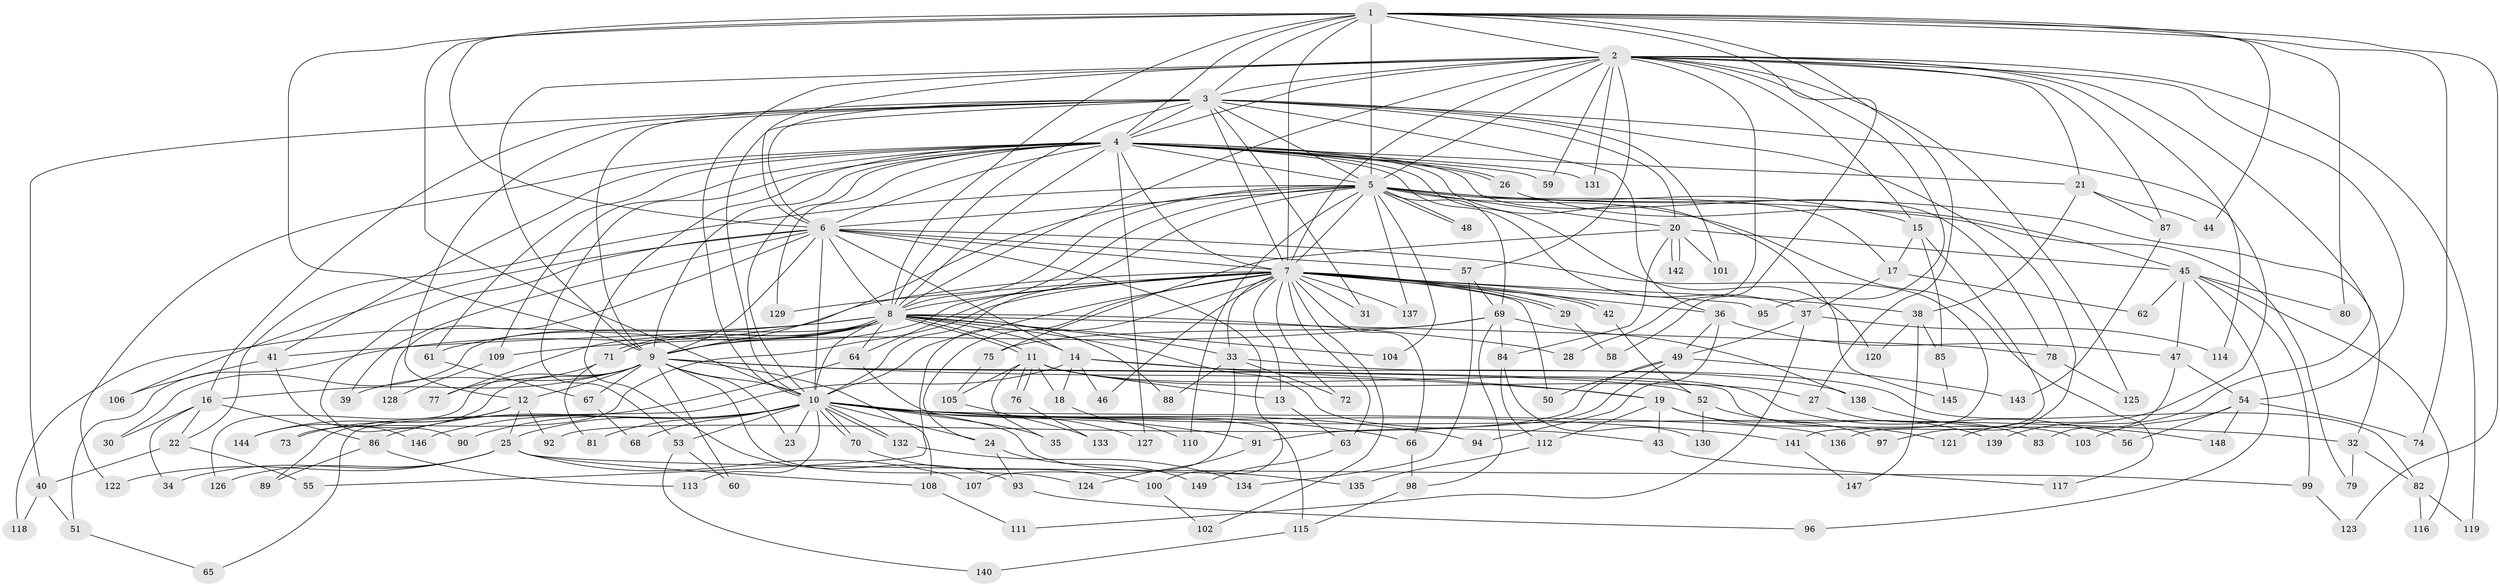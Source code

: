 // Generated by graph-tools (version 1.1) at 2025/11/02/27/25 16:11:07]
// undirected, 149 vertices, 323 edges
graph export_dot {
graph [start="1"]
  node [color=gray90,style=filled];
  1;
  2;
  3;
  4;
  5;
  6;
  7;
  8;
  9;
  10;
  11;
  12;
  13;
  14;
  15;
  16;
  17;
  18;
  19;
  20;
  21;
  22;
  23;
  24;
  25;
  26;
  27;
  28;
  29;
  30;
  31;
  32;
  33;
  34;
  35;
  36;
  37;
  38;
  39;
  40;
  41;
  42;
  43;
  44;
  45;
  46;
  47;
  48;
  49;
  50;
  51;
  52;
  53;
  54;
  55;
  56;
  57;
  58;
  59;
  60;
  61;
  62;
  63;
  64;
  65;
  66;
  67;
  68;
  69;
  70;
  71;
  72;
  73;
  74;
  75;
  76;
  77;
  78;
  79;
  80;
  81;
  82;
  83;
  84;
  85;
  86;
  87;
  88;
  89;
  90;
  91;
  92;
  93;
  94;
  95;
  96;
  97;
  98;
  99;
  100;
  101;
  102;
  103;
  104;
  105;
  106;
  107;
  108;
  109;
  110;
  111;
  112;
  113;
  114;
  115;
  116;
  117;
  118;
  119;
  120;
  121;
  122;
  123;
  124;
  125;
  126;
  127;
  128;
  129;
  130;
  131;
  132;
  133;
  134;
  135;
  136;
  137;
  138;
  139;
  140;
  141;
  142;
  143;
  144;
  145;
  146;
  147;
  148;
  149;
  1 -- 2;
  1 -- 3;
  1 -- 4;
  1 -- 5;
  1 -- 6;
  1 -- 7;
  1 -- 8;
  1 -- 9;
  1 -- 10;
  1 -- 27;
  1 -- 44;
  1 -- 58;
  1 -- 74;
  1 -- 80;
  1 -- 123;
  2 -- 3;
  2 -- 4;
  2 -- 5;
  2 -- 6;
  2 -- 7;
  2 -- 8;
  2 -- 9;
  2 -- 10;
  2 -- 15;
  2 -- 21;
  2 -- 28;
  2 -- 54;
  2 -- 57;
  2 -- 59;
  2 -- 87;
  2 -- 95;
  2 -- 114;
  2 -- 119;
  2 -- 125;
  2 -- 131;
  2 -- 139;
  3 -- 4;
  3 -- 5;
  3 -- 6;
  3 -- 7;
  3 -- 8;
  3 -- 9;
  3 -- 10;
  3 -- 12;
  3 -- 16;
  3 -- 20;
  3 -- 31;
  3 -- 36;
  3 -- 40;
  3 -- 97;
  3 -- 101;
  3 -- 121;
  4 -- 5;
  4 -- 6;
  4 -- 7;
  4 -- 8;
  4 -- 9;
  4 -- 10;
  4 -- 21;
  4 -- 26;
  4 -- 26;
  4 -- 37;
  4 -- 41;
  4 -- 53;
  4 -- 59;
  4 -- 61;
  4 -- 78;
  4 -- 93;
  4 -- 109;
  4 -- 120;
  4 -- 122;
  4 -- 127;
  4 -- 129;
  4 -- 131;
  4 -- 145;
  5 -- 6;
  5 -- 7;
  5 -- 8;
  5 -- 9;
  5 -- 10;
  5 -- 15;
  5 -- 17;
  5 -- 20;
  5 -- 22;
  5 -- 32;
  5 -- 48;
  5 -- 48;
  5 -- 64;
  5 -- 69;
  5 -- 79;
  5 -- 104;
  5 -- 110;
  5 -- 117;
  5 -- 137;
  6 -- 7;
  6 -- 8;
  6 -- 9;
  6 -- 10;
  6 -- 14;
  6 -- 39;
  6 -- 57;
  6 -- 90;
  6 -- 100;
  6 -- 106;
  6 -- 128;
  6 -- 141;
  7 -- 8;
  7 -- 9;
  7 -- 10;
  7 -- 13;
  7 -- 24;
  7 -- 29;
  7 -- 29;
  7 -- 31;
  7 -- 33;
  7 -- 36;
  7 -- 38;
  7 -- 42;
  7 -- 42;
  7 -- 46;
  7 -- 50;
  7 -- 51;
  7 -- 55;
  7 -- 63;
  7 -- 66;
  7 -- 72;
  7 -- 73;
  7 -- 95;
  7 -- 102;
  7 -- 129;
  7 -- 137;
  8 -- 9;
  8 -- 10;
  8 -- 11;
  8 -- 11;
  8 -- 14;
  8 -- 28;
  8 -- 30;
  8 -- 33;
  8 -- 41;
  8 -- 43;
  8 -- 61;
  8 -- 64;
  8 -- 71;
  8 -- 71;
  8 -- 77;
  8 -- 78;
  8 -- 88;
  8 -- 104;
  8 -- 118;
  9 -- 10;
  9 -- 12;
  9 -- 16;
  9 -- 19;
  9 -- 23;
  9 -- 39;
  9 -- 52;
  9 -- 60;
  9 -- 67;
  9 -- 103;
  9 -- 108;
  9 -- 124;
  9 -- 126;
  9 -- 144;
  10 -- 23;
  10 -- 24;
  10 -- 25;
  10 -- 32;
  10 -- 35;
  10 -- 53;
  10 -- 66;
  10 -- 68;
  10 -- 70;
  10 -- 70;
  10 -- 81;
  10 -- 86;
  10 -- 90;
  10 -- 91;
  10 -- 94;
  10 -- 113;
  10 -- 127;
  10 -- 132;
  10 -- 132;
  10 -- 135;
  10 -- 136;
  10 -- 141;
  10 -- 146;
  11 -- 13;
  11 -- 18;
  11 -- 27;
  11 -- 35;
  11 -- 56;
  11 -- 76;
  11 -- 76;
  11 -- 105;
  12 -- 25;
  12 -- 73;
  12 -- 92;
  12 -- 144;
  13 -- 63;
  14 -- 18;
  14 -- 19;
  14 -- 46;
  14 -- 65;
  14 -- 138;
  15 -- 17;
  15 -- 85;
  15 -- 136;
  16 -- 22;
  16 -- 30;
  16 -- 34;
  16 -- 86;
  17 -- 37;
  17 -- 62;
  18 -- 110;
  19 -- 43;
  19 -- 97;
  19 -- 112;
  19 -- 121;
  20 -- 45;
  20 -- 75;
  20 -- 84;
  20 -- 101;
  20 -- 142;
  20 -- 142;
  21 -- 38;
  21 -- 44;
  21 -- 87;
  22 -- 40;
  22 -- 55;
  24 -- 93;
  24 -- 149;
  25 -- 34;
  25 -- 99;
  25 -- 107;
  25 -- 108;
  25 -- 122;
  25 -- 126;
  26 -- 45;
  27 -- 83;
  29 -- 58;
  32 -- 79;
  32 -- 82;
  33 -- 72;
  33 -- 82;
  33 -- 88;
  33 -- 107;
  36 -- 47;
  36 -- 49;
  36 -- 94;
  37 -- 49;
  37 -- 111;
  37 -- 114;
  38 -- 85;
  38 -- 120;
  38 -- 147;
  40 -- 51;
  40 -- 118;
  41 -- 106;
  41 -- 146;
  42 -- 52;
  43 -- 117;
  45 -- 47;
  45 -- 62;
  45 -- 80;
  45 -- 96;
  45 -- 99;
  45 -- 116;
  47 -- 54;
  47 -- 83;
  49 -- 50;
  49 -- 91;
  49 -- 92;
  49 -- 143;
  51 -- 65;
  52 -- 130;
  52 -- 139;
  53 -- 60;
  53 -- 140;
  54 -- 56;
  54 -- 74;
  54 -- 103;
  54 -- 148;
  57 -- 69;
  57 -- 134;
  61 -- 67;
  63 -- 149;
  64 -- 89;
  64 -- 115;
  66 -- 98;
  67 -- 68;
  69 -- 75;
  69 -- 84;
  69 -- 98;
  69 -- 109;
  69 -- 138;
  70 -- 100;
  71 -- 77;
  71 -- 81;
  75 -- 105;
  76 -- 133;
  78 -- 125;
  82 -- 116;
  82 -- 119;
  84 -- 112;
  84 -- 130;
  85 -- 145;
  86 -- 89;
  86 -- 113;
  87 -- 143;
  91 -- 124;
  93 -- 96;
  98 -- 115;
  99 -- 123;
  100 -- 102;
  105 -- 133;
  108 -- 111;
  109 -- 128;
  112 -- 135;
  115 -- 140;
  132 -- 134;
  138 -- 148;
  141 -- 147;
}
